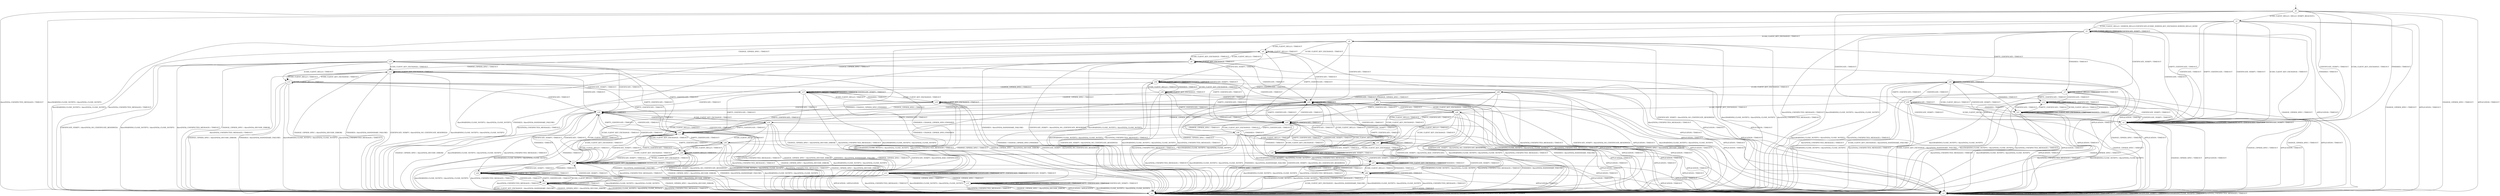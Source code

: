 digraph h4 {
s0 [label="s0"];
s1 [label="s1"];
s2 [label="s2"];
s3 [label="s3"];
s4 [label="s4"];
s5 [label="s5"];
s6 [label="s6"];
s7 [label="s7"];
s24 [label="s24"];
s8 [label="s8"];
s9 [label="s9"];
s10 [label="s10"];
s11 [label="s11"];
s12 [label="s12"];
s25 [label="s25"];
s28 [label="s28"];
s33 [label="s33"];
s35 [label="s35"];
s13 [label="s13"];
s14 [label="s14"];
s15 [label="s15"];
s16 [label="s16"];
s21 [label="s21"];
s26 [label="s26"];
s29 [label="s29"];
s31 [label="s31"];
s32 [label="s32"];
s34 [label="s34"];
s36 [label="s36"];
s37 [label="s37"];
s38 [label="s38"];
s17 [label="s17"];
s18 [label="s18"];
s22 [label="s22"];
s27 [label="s27"];
s30 [label="s30"];
s39 [label="s39"];
s40 [label="s40"];
s19 [label="s19"];
s20 [label="s20"];
s23 [label="s23"];
s0 -> s1 [label="ECDH_CLIENT_HELLO / HELLO_VERIFY_REQUEST+"];
s0 -> s2 [label="ECDH_CLIENT_KEY_EXCHANGE / TIMEOUT"];
s0 -> s3 [label="CHANGE_CIPHER_SPEC / TIMEOUT"];
s0 -> s2 [label="FINISHED / TIMEOUT"];
s0 -> s3 [label="APPLICATION / TIMEOUT"];
s0 -> s2 [label="CERTIFICATE / TIMEOUT"];
s0 -> s2 [label="EMPTY_CERTIFICATE / TIMEOUT"];
s0 -> s2 [label="CERTIFICATE_VERIFY / TIMEOUT"];
s0 -> s4 [label="Alert(WARNING,CLOSE_NOTIFY) / Alert(FATAL,CLOSE_NOTIFY)"];
s0 -> s4 [label="Alert(FATAL,UNEXPECTED_MESSAGE) / TIMEOUT"];
s1 -> s5 [label="ECDH_CLIENT_HELLO / SERVER_HELLO,CERTIFICATE,ECDHE_SERVER_KEY_EXCHANGE,SERVER_HELLO_DONE"];
s1 -> s2 [label="ECDH_CLIENT_KEY_EXCHANGE / TIMEOUT"];
s1 -> s3 [label="CHANGE_CIPHER_SPEC / TIMEOUT"];
s1 -> s2 [label="FINISHED / TIMEOUT"];
s1 -> s3 [label="APPLICATION / TIMEOUT"];
s1 -> s2 [label="CERTIFICATE / TIMEOUT"];
s1 -> s2 [label="EMPTY_CERTIFICATE / TIMEOUT"];
s1 -> s2 [label="CERTIFICATE_VERIFY / TIMEOUT"];
s1 -> s4 [label="Alert(WARNING,CLOSE_NOTIFY) / Alert(FATAL,CLOSE_NOTIFY)"];
s1 -> s4 [label="Alert(FATAL,UNEXPECTED_MESSAGE) / TIMEOUT"];
s2 -> s2 [label="ECDH_CLIENT_HELLO / TIMEOUT"];
s2 -> s2 [label="ECDH_CLIENT_KEY_EXCHANGE / TIMEOUT"];
s2 -> s3 [label="CHANGE_CIPHER_SPEC / TIMEOUT"];
s2 -> s2 [label="FINISHED / TIMEOUT"];
s2 -> s3 [label="APPLICATION / TIMEOUT"];
s2 -> s2 [label="CERTIFICATE / TIMEOUT"];
s2 -> s2 [label="EMPTY_CERTIFICATE / TIMEOUT"];
s2 -> s2 [label="CERTIFICATE_VERIFY / TIMEOUT"];
s2 -> s4 [label="Alert(WARNING,CLOSE_NOTIFY) / Alert(FATAL,CLOSE_NOTIFY)"];
s2 -> s4 [label="Alert(FATAL,UNEXPECTED_MESSAGE) / TIMEOUT"];
s3 -> s3 [label="ECDH_CLIENT_HELLO / TIMEOUT"];
s3 -> s3 [label="ECDH_CLIENT_KEY_EXCHANGE / TIMEOUT"];
s3 -> s3 [label="CHANGE_CIPHER_SPEC / TIMEOUT"];
s3 -> s3 [label="FINISHED / TIMEOUT"];
s3 -> s3 [label="APPLICATION / TIMEOUT"];
s3 -> s3 [label="CERTIFICATE / TIMEOUT"];
s3 -> s3 [label="EMPTY_CERTIFICATE / TIMEOUT"];
s3 -> s3 [label="CERTIFICATE_VERIFY / TIMEOUT"];
s3 -> s3 [label="Alert(WARNING,CLOSE_NOTIFY) / TIMEOUT"];
s3 -> s3 [label="Alert(FATAL,UNEXPECTED_MESSAGE) / TIMEOUT"];
s4 -> s4 [label="ECDH_CLIENT_HELLO / SOCKET_CLOSED"];
s4 -> s4 [label="ECDH_CLIENT_KEY_EXCHANGE / SOCKET_CLOSED"];
s4 -> s4 [label="CHANGE_CIPHER_SPEC / SOCKET_CLOSED"];
s4 -> s4 [label="FINISHED / SOCKET_CLOSED"];
s4 -> s4 [label="APPLICATION / SOCKET_CLOSED"];
s4 -> s4 [label="CERTIFICATE / SOCKET_CLOSED"];
s4 -> s4 [label="EMPTY_CERTIFICATE / SOCKET_CLOSED"];
s4 -> s4 [label="CERTIFICATE_VERIFY / SOCKET_CLOSED"];
s4 -> s4 [label="Alert(WARNING,CLOSE_NOTIFY) / SOCKET_CLOSED"];
s4 -> s4 [label="Alert(FATAL,UNEXPECTED_MESSAGE) / SOCKET_CLOSED"];
s5 -> s5 [label="ECDH_CLIENT_HELLO / TIMEOUT"];
s5 -> s6 [label="ECDH_CLIENT_KEY_EXCHANGE / TIMEOUT"];
s5 -> s3 [label="CHANGE_CIPHER_SPEC / TIMEOUT"];
s5 -> s7 [label="FINISHED / TIMEOUT"];
s5 -> s3 [label="APPLICATION / TIMEOUT"];
s5 -> s2 [label="CERTIFICATE / TIMEOUT"];
s5 -> s24 [label="EMPTY_CERTIFICATE / TIMEOUT"];
s5 -> s5 [label="CERTIFICATE_VERIFY / TIMEOUT"];
s5 -> s4 [label="Alert(WARNING,CLOSE_NOTIFY) / Alert(FATAL,CLOSE_NOTIFY)"];
s5 -> s4 [label="Alert(FATAL,UNEXPECTED_MESSAGE) / TIMEOUT"];
s6 -> s8 [label="ECDH_CLIENT_HELLO / TIMEOUT"];
s6 -> s9 [label="ECDH_CLIENT_KEY_EXCHANGE / TIMEOUT"];
s6 -> s10 [label="CHANGE_CIPHER_SPEC / TIMEOUT"];
s6 -> s11 [label="FINISHED / CHANGE_CIPHER_SPEC,FINISHED"];
s6 -> s3 [label="APPLICATION / TIMEOUT"];
s6 -> s25 [label="CERTIFICATE / TIMEOUT"];
s6 -> s33 [label="EMPTY_CERTIFICATE / TIMEOUT"];
s6 -> s4 [label="CERTIFICATE_VERIFY / Alert(FATAL,NO_CERTIFICATE_RESERVED)"];
s6 -> s4 [label="Alert(WARNING,CLOSE_NOTIFY) / Alert(FATAL,CLOSE_NOTIFY)"];
s6 -> s4 [label="Alert(FATAL,UNEXPECTED_MESSAGE) / TIMEOUT"];
s7 -> s7 [label="ECDH_CLIENT_HELLO / TIMEOUT"];
s7 -> s4 [label="ECDH_CLIENT_KEY_EXCHANGE / Alert(FATAL,HANDSHAKE_FAILURE)"];
s7 -> s3 [label="CHANGE_CIPHER_SPEC / TIMEOUT"];
s7 -> s7 [label="FINISHED / TIMEOUT"];
s7 -> s3 [label="APPLICATION / TIMEOUT"];
s7 -> s12 [label="CERTIFICATE / TIMEOUT"];
s7 -> s12 [label="EMPTY_CERTIFICATE / TIMEOUT"];
s7 -> s5 [label="CERTIFICATE_VERIFY / TIMEOUT"];
s7 -> s4 [label="Alert(WARNING,CLOSE_NOTIFY) / Alert(FATAL,CLOSE_NOTIFY)"];
s7 -> s4 [label="Alert(FATAL,UNEXPECTED_MESSAGE) / TIMEOUT"];
s24 -> s2 [label="ECDH_CLIENT_HELLO / TIMEOUT"];
s24 -> s28 [label="ECDH_CLIENT_KEY_EXCHANGE / TIMEOUT"];
s24 -> s3 [label="CHANGE_CIPHER_SPEC / TIMEOUT"];
s24 -> s21 [label="FINISHED / TIMEOUT"];
s24 -> s3 [label="APPLICATION / TIMEOUT"];
s24 -> s35 [label="CERTIFICATE / TIMEOUT"];
s24 -> s24 [label="EMPTY_CERTIFICATE / TIMEOUT"];
s24 -> s2 [label="CERTIFICATE_VERIFY / TIMEOUT"];
s24 -> s4 [label="Alert(WARNING,CLOSE_NOTIFY) / Alert(FATAL,CLOSE_NOTIFY)"];
s24 -> s4 [label="Alert(FATAL,UNEXPECTED_MESSAGE) / TIMEOUT"];
s8 -> s8 [label="ECDH_CLIENT_HELLO / TIMEOUT"];
s8 -> s9 [label="ECDH_CLIENT_KEY_EXCHANGE / TIMEOUT"];
s8 -> s13 [label="CHANGE_CIPHER_SPEC / TIMEOUT"];
s8 -> s4 [label="FINISHED / Alert(FATAL,HANDSHAKE_FAILURE)"];
s8 -> s3 [label="APPLICATION / TIMEOUT"];
s8 -> s25 [label="CERTIFICATE / TIMEOUT"];
s8 -> s33 [label="EMPTY_CERTIFICATE / TIMEOUT"];
s8 -> s34 [label="CERTIFICATE_VERIFY / TIMEOUT"];
s8 -> s4 [label="Alert(WARNING,CLOSE_NOTIFY) / Alert(FATAL,CLOSE_NOTIFY)"];
s8 -> s4 [label="Alert(FATAL,UNEXPECTED_MESSAGE) / TIMEOUT"];
s9 -> s8 [label="ECDH_CLIENT_HELLO / TIMEOUT"];
s9 -> s9 [label="ECDH_CLIENT_KEY_EXCHANGE / TIMEOUT"];
s9 -> s14 [label="CHANGE_CIPHER_SPEC / TIMEOUT"];
s9 -> s4 [label="FINISHED / Alert(FATAL,HANDSHAKE_FAILURE)"];
s9 -> s3 [label="APPLICATION / TIMEOUT"];
s9 -> s25 [label="CERTIFICATE / TIMEOUT"];
s9 -> s33 [label="EMPTY_CERTIFICATE / TIMEOUT"];
s9 -> s4 [label="CERTIFICATE_VERIFY / Alert(FATAL,NO_CERTIFICATE_RESERVED)"];
s9 -> s4 [label="Alert(WARNING,CLOSE_NOTIFY) / Alert(FATAL,CLOSE_NOTIFY)"];
s9 -> s4 [label="Alert(FATAL,UNEXPECTED_MESSAGE) / TIMEOUT"];
s10 -> s13 [label="ECDH_CLIENT_HELLO / TIMEOUT"];
s10 -> s14 [label="ECDH_CLIENT_KEY_EXCHANGE / TIMEOUT"];
s10 -> s4 [label="CHANGE_CIPHER_SPEC / Alert(FATAL,DECODE_ERROR)"];
s10 -> s15 [label="FINISHED / CHANGE_CIPHER_SPEC,FINISHED"];
s10 -> s3 [label="APPLICATION / TIMEOUT"];
s10 -> s16 [label="CERTIFICATE / TIMEOUT"];
s10 -> s26 [label="EMPTY_CERTIFICATE / TIMEOUT"];
s10 -> s4 [label="CERTIFICATE_VERIFY / Alert(FATAL,NO_CERTIFICATE_RESERVED)"];
s10 -> s4 [label="Alert(WARNING,CLOSE_NOTIFY) / Alert(FATAL,CLOSE_NOTIFY)"];
s10 -> s4 [label="Alert(FATAL,UNEXPECTED_MESSAGE) / TIMEOUT"];
s11 -> s11 [label="ECDH_CLIENT_HELLO / TIMEOUT"];
s11 -> s11 [label="ECDH_CLIENT_KEY_EXCHANGE / TIMEOUT"];
s11 -> s15 [label="CHANGE_CIPHER_SPEC / TIMEOUT"];
s11 -> s11 [label="FINISHED / TIMEOUT"];
s11 -> s4 [label="APPLICATION / APPLICATION"];
s11 -> s11 [label="CERTIFICATE / TIMEOUT"];
s11 -> s11 [label="EMPTY_CERTIFICATE / TIMEOUT"];
s11 -> s11 [label="CERTIFICATE_VERIFY / TIMEOUT"];
s11 -> s4 [label="Alert(WARNING,CLOSE_NOTIFY) / Alert(FATAL,CLOSE_NOTIFY)"];
s11 -> s4 [label="Alert(FATAL,UNEXPECTED_MESSAGE) / TIMEOUT"];
s12 -> s21 [label="ECDH_CLIENT_HELLO / TIMEOUT"];
s12 -> s4 [label="ECDH_CLIENT_KEY_EXCHANGE / Alert(FATAL,HANDSHAKE_FAILURE)"];
s12 -> s3 [label="CHANGE_CIPHER_SPEC / TIMEOUT"];
s12 -> s21 [label="FINISHED / TIMEOUT"];
s12 -> s3 [label="APPLICATION / TIMEOUT"];
s12 -> s12 [label="CERTIFICATE / TIMEOUT"];
s12 -> s12 [label="EMPTY_CERTIFICATE / TIMEOUT"];
s12 -> s2 [label="CERTIFICATE_VERIFY / TIMEOUT"];
s12 -> s4 [label="Alert(WARNING,CLOSE_NOTIFY) / Alert(FATAL,CLOSE_NOTIFY)"];
s12 -> s4 [label="Alert(FATAL,UNEXPECTED_MESSAGE) / TIMEOUT"];
s25 -> s36 [label="ECDH_CLIENT_HELLO / TIMEOUT"];
s25 -> s29 [label="ECDH_CLIENT_KEY_EXCHANGE / TIMEOUT"];
s25 -> s16 [label="CHANGE_CIPHER_SPEC / TIMEOUT"];
s25 -> s37 [label="FINISHED / TIMEOUT"];
s25 -> s3 [label="APPLICATION / TIMEOUT"];
s25 -> s25 [label="CERTIFICATE / TIMEOUT"];
s25 -> s33 [label="EMPTY_CERTIFICATE / TIMEOUT"];
s25 -> s36 [label="CERTIFICATE_VERIFY / TIMEOUT"];
s25 -> s4 [label="Alert(WARNING,CLOSE_NOTIFY) / Alert(FATAL,CLOSE_NOTIFY)"];
s25 -> s4 [label="Alert(FATAL,UNEXPECTED_MESSAGE) / TIMEOUT"];
s28 -> s31 [label="ECDH_CLIENT_HELLO / TIMEOUT"];
s28 -> s36 [label="ECDH_CLIENT_KEY_EXCHANGE / TIMEOUT"];
s28 -> s32 [label="CHANGE_CIPHER_SPEC / TIMEOUT"];
s28 -> s11 [label="FINISHED / CHANGE_CIPHER_SPEC,FINISHED"];
s28 -> s3 [label="APPLICATION / TIMEOUT"];
s28 -> s25 [label="CERTIFICATE / TIMEOUT"];
s28 -> s33 [label="EMPTY_CERTIFICATE / TIMEOUT"];
s28 -> s4 [label="CERTIFICATE_VERIFY / Alert(FATAL,NO_CERTIFICATE_RESERVED)"];
s28 -> s4 [label="Alert(WARNING,CLOSE_NOTIFY) / Alert(FATAL,CLOSE_NOTIFY)"];
s28 -> s4 [label="Alert(FATAL,UNEXPECTED_MESSAGE) / TIMEOUT"];
s33 -> s36 [label="ECDH_CLIENT_HELLO / TIMEOUT"];
s33 -> s38 [label="ECDH_CLIENT_KEY_EXCHANGE / TIMEOUT"];
s33 -> s26 [label="CHANGE_CIPHER_SPEC / TIMEOUT"];
s33 -> s37 [label="FINISHED / TIMEOUT"];
s33 -> s3 [label="APPLICATION / TIMEOUT"];
s33 -> s25 [label="CERTIFICATE / TIMEOUT"];
s33 -> s33 [label="EMPTY_CERTIFICATE / TIMEOUT"];
s33 -> s36 [label="CERTIFICATE_VERIFY / TIMEOUT"];
s33 -> s4 [label="Alert(WARNING,CLOSE_NOTIFY) / Alert(FATAL,CLOSE_NOTIFY)"];
s33 -> s4 [label="Alert(FATAL,UNEXPECTED_MESSAGE) / TIMEOUT"];
s35 -> s2 [label="ECDH_CLIENT_HELLO / TIMEOUT"];
s35 -> s29 [label="ECDH_CLIENT_KEY_EXCHANGE / TIMEOUT"];
s35 -> s3 [label="CHANGE_CIPHER_SPEC / TIMEOUT"];
s35 -> s21 [label="FINISHED / TIMEOUT"];
s35 -> s3 [label="APPLICATION / TIMEOUT"];
s35 -> s35 [label="CERTIFICATE / TIMEOUT"];
s35 -> s24 [label="EMPTY_CERTIFICATE / TIMEOUT"];
s35 -> s2 [label="CERTIFICATE_VERIFY / TIMEOUT"];
s35 -> s4 [label="Alert(WARNING,CLOSE_NOTIFY) / Alert(FATAL,CLOSE_NOTIFY)"];
s35 -> s4 [label="Alert(FATAL,UNEXPECTED_MESSAGE) / TIMEOUT"];
s13 -> s13 [label="ECDH_CLIENT_HELLO / TIMEOUT"];
s13 -> s14 [label="ECDH_CLIENT_KEY_EXCHANGE / TIMEOUT"];
s13 -> s4 [label="CHANGE_CIPHER_SPEC / Alert(FATAL,DECODE_ERROR)"];
s13 -> s4 [label="FINISHED / Alert(FATAL,HANDSHAKE_FAILURE)"];
s13 -> s3 [label="APPLICATION / TIMEOUT"];
s13 -> s16 [label="CERTIFICATE / TIMEOUT"];
s13 -> s26 [label="EMPTY_CERTIFICATE / TIMEOUT"];
s13 -> s17 [label="CERTIFICATE_VERIFY / TIMEOUT"];
s13 -> s4 [label="Alert(WARNING,CLOSE_NOTIFY) / Alert(FATAL,CLOSE_NOTIFY)"];
s13 -> s4 [label="Alert(FATAL,UNEXPECTED_MESSAGE) / TIMEOUT"];
s14 -> s13 [label="ECDH_CLIENT_HELLO / TIMEOUT"];
s14 -> s14 [label="ECDH_CLIENT_KEY_EXCHANGE / TIMEOUT"];
s14 -> s4 [label="CHANGE_CIPHER_SPEC / Alert(FATAL,DECODE_ERROR)"];
s14 -> s4 [label="FINISHED / Alert(FATAL,HANDSHAKE_FAILURE)"];
s14 -> s3 [label="APPLICATION / TIMEOUT"];
s14 -> s16 [label="CERTIFICATE / TIMEOUT"];
s14 -> s26 [label="EMPTY_CERTIFICATE / TIMEOUT"];
s14 -> s4 [label="CERTIFICATE_VERIFY / Alert(FATAL,NO_CERTIFICATE_RESERVED)"];
s14 -> s4 [label="Alert(WARNING,CLOSE_NOTIFY) / Alert(FATAL,CLOSE_NOTIFY)"];
s14 -> s4 [label="Alert(FATAL,UNEXPECTED_MESSAGE) / TIMEOUT"];
s15 -> s15 [label="ECDH_CLIENT_HELLO / TIMEOUT"];
s15 -> s15 [label="ECDH_CLIENT_KEY_EXCHANGE / TIMEOUT"];
s15 -> s4 [label="CHANGE_CIPHER_SPEC / Alert(FATAL,DECODE_ERROR)"];
s15 -> s15 [label="FINISHED / TIMEOUT"];
s15 -> s4 [label="APPLICATION / APPLICATION"];
s15 -> s15 [label="CERTIFICATE / TIMEOUT"];
s15 -> s15 [label="EMPTY_CERTIFICATE / TIMEOUT"];
s15 -> s15 [label="CERTIFICATE_VERIFY / TIMEOUT"];
s15 -> s4 [label="Alert(WARNING,CLOSE_NOTIFY) / Alert(FATAL,CLOSE_NOTIFY)"];
s15 -> s4 [label="Alert(FATAL,UNEXPECTED_MESSAGE) / TIMEOUT"];
s16 -> s27 [label="ECDH_CLIENT_HELLO / TIMEOUT"];
s16 -> s18 [label="ECDH_CLIENT_KEY_EXCHANGE / TIMEOUT"];
s16 -> s4 [label="CHANGE_CIPHER_SPEC / Alert(FATAL,DECODE_ERROR)"];
s16 -> s22 [label="FINISHED / TIMEOUT"];
s16 -> s3 [label="APPLICATION / TIMEOUT"];
s16 -> s16 [label="CERTIFICATE / TIMEOUT"];
s16 -> s26 [label="EMPTY_CERTIFICATE / TIMEOUT"];
s16 -> s27 [label="CERTIFICATE_VERIFY / TIMEOUT"];
s16 -> s4 [label="Alert(WARNING,CLOSE_NOTIFY) / Alert(FATAL,CLOSE_NOTIFY)"];
s16 -> s4 [label="Alert(FATAL,UNEXPECTED_MESSAGE) / TIMEOUT"];
s21 -> s21 [label="ECDH_CLIENT_HELLO / TIMEOUT"];
s21 -> s21 [label="ECDH_CLIENT_KEY_EXCHANGE / TIMEOUT"];
s21 -> s3 [label="CHANGE_CIPHER_SPEC / TIMEOUT"];
s21 -> s21 [label="FINISHED / TIMEOUT"];
s21 -> s3 [label="APPLICATION / TIMEOUT"];
s21 -> s12 [label="CERTIFICATE / TIMEOUT"];
s21 -> s12 [label="EMPTY_CERTIFICATE / TIMEOUT"];
s21 -> s2 [label="CERTIFICATE_VERIFY / TIMEOUT"];
s21 -> s4 [label="Alert(WARNING,CLOSE_NOTIFY) / Alert(FATAL,CLOSE_NOTIFY)"];
s21 -> s4 [label="Alert(FATAL,UNEXPECTED_MESSAGE) / TIMEOUT"];
s26 -> s27 [label="ECDH_CLIENT_HELLO / TIMEOUT"];
s26 -> s30 [label="ECDH_CLIENT_KEY_EXCHANGE / TIMEOUT"];
s26 -> s4 [label="CHANGE_CIPHER_SPEC / Alert(FATAL,DECODE_ERROR)"];
s26 -> s22 [label="FINISHED / TIMEOUT"];
s26 -> s3 [label="APPLICATION / TIMEOUT"];
s26 -> s16 [label="CERTIFICATE / TIMEOUT"];
s26 -> s26 [label="EMPTY_CERTIFICATE / TIMEOUT"];
s26 -> s27 [label="CERTIFICATE_VERIFY / TIMEOUT"];
s26 -> s4 [label="Alert(WARNING,CLOSE_NOTIFY) / Alert(FATAL,CLOSE_NOTIFY)"];
s26 -> s4 [label="Alert(FATAL,UNEXPECTED_MESSAGE) / TIMEOUT"];
s29 -> s31 [label="ECDH_CLIENT_HELLO / TIMEOUT"];
s29 -> s36 [label="ECDH_CLIENT_KEY_EXCHANGE / TIMEOUT"];
s29 -> s18 [label="CHANGE_CIPHER_SPEC / TIMEOUT"];
s29 -> s4 [label="FINISHED / Alert(FATAL,HANDSHAKE_FAILURE)"];
s29 -> s3 [label="APPLICATION / TIMEOUT"];
s29 -> s25 [label="CERTIFICATE / TIMEOUT"];
s29 -> s33 [label="EMPTY_CERTIFICATE / TIMEOUT"];
s29 -> s4 [label="CERTIFICATE_VERIFY / Alert(FATAL,BAD_CERTIFICATE)"];
s29 -> s4 [label="Alert(WARNING,CLOSE_NOTIFY) / Alert(FATAL,CLOSE_NOTIFY)"];
s29 -> s4 [label="Alert(FATAL,UNEXPECTED_MESSAGE) / TIMEOUT"];
s31 -> s31 [label="ECDH_CLIENT_HELLO / TIMEOUT"];
s31 -> s36 [label="ECDH_CLIENT_KEY_EXCHANGE / TIMEOUT"];
s31 -> s20 [label="CHANGE_CIPHER_SPEC / TIMEOUT"];
s31 -> s4 [label="FINISHED / Alert(FATAL,HANDSHAKE_FAILURE)"];
s31 -> s3 [label="APPLICATION / TIMEOUT"];
s31 -> s25 [label="CERTIFICATE / TIMEOUT"];
s31 -> s33 [label="EMPTY_CERTIFICATE / TIMEOUT"];
s31 -> s36 [label="CERTIFICATE_VERIFY / TIMEOUT"];
s31 -> s4 [label="Alert(WARNING,CLOSE_NOTIFY) / Alert(FATAL,CLOSE_NOTIFY)"];
s31 -> s4 [label="Alert(FATAL,UNEXPECTED_MESSAGE) / TIMEOUT"];
s32 -> s20 [label="ECDH_CLIENT_HELLO / TIMEOUT"];
s32 -> s27 [label="ECDH_CLIENT_KEY_EXCHANGE / TIMEOUT"];
s32 -> s4 [label="CHANGE_CIPHER_SPEC / Alert(FATAL,DECODE_ERROR)"];
s32 -> s15 [label="FINISHED / CHANGE_CIPHER_SPEC,FINISHED"];
s32 -> s3 [label="APPLICATION / TIMEOUT"];
s32 -> s16 [label="CERTIFICATE / TIMEOUT"];
s32 -> s26 [label="EMPTY_CERTIFICATE / TIMEOUT"];
s32 -> s4 [label="CERTIFICATE_VERIFY / Alert(FATAL,NO_CERTIFICATE_RESERVED)"];
s32 -> s4 [label="Alert(WARNING,CLOSE_NOTIFY) / Alert(FATAL,CLOSE_NOTIFY)"];
s32 -> s4 [label="Alert(FATAL,UNEXPECTED_MESSAGE) / TIMEOUT"];
s34 -> s34 [label="ECDH_CLIENT_HELLO / TIMEOUT"];
s34 -> s39 [label="ECDH_CLIENT_KEY_EXCHANGE / TIMEOUT"];
s34 -> s17 [label="CHANGE_CIPHER_SPEC / TIMEOUT"];
s34 -> s34 [label="FINISHED / TIMEOUT"];
s34 -> s3 [label="APPLICATION / TIMEOUT"];
s34 -> s25 [label="CERTIFICATE / TIMEOUT"];
s34 -> s33 [label="EMPTY_CERTIFICATE / TIMEOUT"];
s34 -> s34 [label="CERTIFICATE_VERIFY / TIMEOUT"];
s34 -> s4 [label="Alert(WARNING,CLOSE_NOTIFY) / Alert(FATAL,CLOSE_NOTIFY)"];
s34 -> s4 [label="Alert(FATAL,UNEXPECTED_MESSAGE) / TIMEOUT"];
s36 -> s36 [label="ECDH_CLIENT_HELLO / TIMEOUT"];
s36 -> s36 [label="ECDH_CLIENT_KEY_EXCHANGE / TIMEOUT"];
s36 -> s27 [label="CHANGE_CIPHER_SPEC / TIMEOUT"];
s36 -> s37 [label="FINISHED / TIMEOUT"];
s36 -> s3 [label="APPLICATION / TIMEOUT"];
s36 -> s25 [label="CERTIFICATE / TIMEOUT"];
s36 -> s33 [label="EMPTY_CERTIFICATE / TIMEOUT"];
s36 -> s36 [label="CERTIFICATE_VERIFY / TIMEOUT"];
s36 -> s4 [label="Alert(WARNING,CLOSE_NOTIFY) / Alert(FATAL,CLOSE_NOTIFY)"];
s36 -> s4 [label="Alert(FATAL,UNEXPECTED_MESSAGE) / TIMEOUT"];
s37 -> s37 [label="ECDH_CLIENT_HELLO / TIMEOUT"];
s37 -> s37 [label="ECDH_CLIENT_KEY_EXCHANGE / TIMEOUT"];
s37 -> s22 [label="CHANGE_CIPHER_SPEC / TIMEOUT"];
s37 -> s37 [label="FINISHED / TIMEOUT"];
s37 -> s3 [label="APPLICATION / TIMEOUT"];
s37 -> s40 [label="CERTIFICATE / TIMEOUT"];
s37 -> s40 [label="EMPTY_CERTIFICATE / TIMEOUT"];
s37 -> s36 [label="CERTIFICATE_VERIFY / TIMEOUT"];
s37 -> s4 [label="Alert(WARNING,CLOSE_NOTIFY) / Alert(FATAL,CLOSE_NOTIFY)"];
s37 -> s4 [label="Alert(FATAL,UNEXPECTED_MESSAGE) / TIMEOUT"];
s38 -> s31 [label="ECDH_CLIENT_HELLO / TIMEOUT"];
s38 -> s36 [label="ECDH_CLIENT_KEY_EXCHANGE / TIMEOUT"];
s38 -> s30 [label="CHANGE_CIPHER_SPEC / TIMEOUT"];
s38 -> s4 [label="FINISHED / Alert(FATAL,HANDSHAKE_FAILURE)"];
s38 -> s3 [label="APPLICATION / TIMEOUT"];
s38 -> s25 [label="CERTIFICATE / TIMEOUT"];
s38 -> s33 [label="EMPTY_CERTIFICATE / TIMEOUT"];
s38 -> s4 [label="CERTIFICATE_VERIFY / Alert(FATAL,NO_CERTIFICATE_RESERVED)"];
s38 -> s4 [label="Alert(WARNING,CLOSE_NOTIFY) / Alert(FATAL,CLOSE_NOTIFY)"];
s38 -> s4 [label="Alert(FATAL,UNEXPECTED_MESSAGE) / TIMEOUT"];
s17 -> s17 [label="ECDH_CLIENT_HELLO / TIMEOUT"];
s17 -> s19 [label="ECDH_CLIENT_KEY_EXCHANGE / TIMEOUT"];
s17 -> s4 [label="CHANGE_CIPHER_SPEC / Alert(FATAL,DECODE_ERROR)"];
s17 -> s17 [label="FINISHED / TIMEOUT"];
s17 -> s3 [label="APPLICATION / TIMEOUT"];
s17 -> s16 [label="CERTIFICATE / TIMEOUT"];
s17 -> s26 [label="EMPTY_CERTIFICATE / TIMEOUT"];
s17 -> s17 [label="CERTIFICATE_VERIFY / TIMEOUT"];
s17 -> s4 [label="Alert(WARNING,CLOSE_NOTIFY) / Alert(FATAL,CLOSE_NOTIFY)"];
s17 -> s4 [label="Alert(FATAL,UNEXPECTED_MESSAGE) / TIMEOUT"];
s18 -> s20 [label="ECDH_CLIENT_HELLO / TIMEOUT"];
s18 -> s27 [label="ECDH_CLIENT_KEY_EXCHANGE / TIMEOUT"];
s18 -> s4 [label="CHANGE_CIPHER_SPEC / Alert(FATAL,DECODE_ERROR)"];
s18 -> s4 [label="FINISHED / Alert(FATAL,HANDSHAKE_FAILURE)"];
s18 -> s3 [label="APPLICATION / TIMEOUT"];
s18 -> s16 [label="CERTIFICATE / TIMEOUT"];
s18 -> s26 [label="EMPTY_CERTIFICATE / TIMEOUT"];
s18 -> s4 [label="CERTIFICATE_VERIFY / Alert(FATAL,BAD_CERTIFICATE)"];
s18 -> s4 [label="Alert(WARNING,CLOSE_NOTIFY) / Alert(FATAL,CLOSE_NOTIFY)"];
s18 -> s4 [label="Alert(FATAL,UNEXPECTED_MESSAGE) / TIMEOUT"];
s22 -> s22 [label="ECDH_CLIENT_HELLO / TIMEOUT"];
s22 -> s22 [label="ECDH_CLIENT_KEY_EXCHANGE / TIMEOUT"];
s22 -> s4 [label="CHANGE_CIPHER_SPEC / Alert(FATAL,DECODE_ERROR)"];
s22 -> s22 [label="FINISHED / TIMEOUT"];
s22 -> s3 [label="APPLICATION / TIMEOUT"];
s22 -> s23 [label="CERTIFICATE / TIMEOUT"];
s22 -> s23 [label="EMPTY_CERTIFICATE / TIMEOUT"];
s22 -> s27 [label="CERTIFICATE_VERIFY / TIMEOUT"];
s22 -> s4 [label="Alert(WARNING,CLOSE_NOTIFY) / Alert(FATAL,CLOSE_NOTIFY)"];
s22 -> s4 [label="Alert(FATAL,UNEXPECTED_MESSAGE) / TIMEOUT"];
s27 -> s27 [label="ECDH_CLIENT_HELLO / TIMEOUT"];
s27 -> s27 [label="ECDH_CLIENT_KEY_EXCHANGE / TIMEOUT"];
s27 -> s4 [label="CHANGE_CIPHER_SPEC / Alert(FATAL,DECODE_ERROR)"];
s27 -> s22 [label="FINISHED / TIMEOUT"];
s27 -> s3 [label="APPLICATION / TIMEOUT"];
s27 -> s16 [label="CERTIFICATE / TIMEOUT"];
s27 -> s26 [label="EMPTY_CERTIFICATE / TIMEOUT"];
s27 -> s27 [label="CERTIFICATE_VERIFY / TIMEOUT"];
s27 -> s4 [label="Alert(WARNING,CLOSE_NOTIFY) / Alert(FATAL,CLOSE_NOTIFY)"];
s27 -> s4 [label="Alert(FATAL,UNEXPECTED_MESSAGE) / TIMEOUT"];
s30 -> s20 [label="ECDH_CLIENT_HELLO / TIMEOUT"];
s30 -> s27 [label="ECDH_CLIENT_KEY_EXCHANGE / TIMEOUT"];
s30 -> s4 [label="CHANGE_CIPHER_SPEC / Alert(FATAL,DECODE_ERROR)"];
s30 -> s4 [label="FINISHED / Alert(FATAL,HANDSHAKE_FAILURE)"];
s30 -> s3 [label="APPLICATION / TIMEOUT"];
s30 -> s16 [label="CERTIFICATE / TIMEOUT"];
s30 -> s26 [label="EMPTY_CERTIFICATE / TIMEOUT"];
s30 -> s4 [label="CERTIFICATE_VERIFY / Alert(FATAL,NO_CERTIFICATE_RESERVED)"];
s30 -> s4 [label="Alert(WARNING,CLOSE_NOTIFY) / Alert(FATAL,CLOSE_NOTIFY)"];
s30 -> s4 [label="Alert(FATAL,UNEXPECTED_MESSAGE) / TIMEOUT"];
s39 -> s34 [label="ECDH_CLIENT_HELLO / TIMEOUT"];
s39 -> s39 [label="ECDH_CLIENT_KEY_EXCHANGE / TIMEOUT"];
s39 -> s19 [label="CHANGE_CIPHER_SPEC / TIMEOUT"];
s39 -> s34 [label="FINISHED / TIMEOUT"];
s39 -> s3 [label="APPLICATION / TIMEOUT"];
s39 -> s25 [label="CERTIFICATE / TIMEOUT"];
s39 -> s33 [label="EMPTY_CERTIFICATE / TIMEOUT"];
s39 -> s4 [label="CERTIFICATE_VERIFY / Alert(FATAL,NO_CERTIFICATE_RESERVED)"];
s39 -> s4 [label="Alert(WARNING,CLOSE_NOTIFY) / Alert(FATAL,CLOSE_NOTIFY)"];
s39 -> s4 [label="Alert(FATAL,UNEXPECTED_MESSAGE) / TIMEOUT"];
s40 -> s37 [label="ECDH_CLIENT_HELLO / TIMEOUT"];
s40 -> s4 [label="ECDH_CLIENT_KEY_EXCHANGE / Alert(FATAL,HANDSHAKE_FAILURE)"];
s40 -> s23 [label="CHANGE_CIPHER_SPEC / TIMEOUT"];
s40 -> s37 [label="FINISHED / TIMEOUT"];
s40 -> s3 [label="APPLICATION / TIMEOUT"];
s40 -> s40 [label="CERTIFICATE / TIMEOUT"];
s40 -> s40 [label="EMPTY_CERTIFICATE / TIMEOUT"];
s40 -> s36 [label="CERTIFICATE_VERIFY / TIMEOUT"];
s40 -> s4 [label="Alert(WARNING,CLOSE_NOTIFY) / Alert(FATAL,CLOSE_NOTIFY)"];
s40 -> s4 [label="Alert(FATAL,UNEXPECTED_MESSAGE) / TIMEOUT"];
s19 -> s17 [label="ECDH_CLIENT_HELLO / TIMEOUT"];
s19 -> s19 [label="ECDH_CLIENT_KEY_EXCHANGE / TIMEOUT"];
s19 -> s4 [label="CHANGE_CIPHER_SPEC / Alert(FATAL,DECODE_ERROR)"];
s19 -> s17 [label="FINISHED / TIMEOUT"];
s19 -> s3 [label="APPLICATION / TIMEOUT"];
s19 -> s16 [label="CERTIFICATE / TIMEOUT"];
s19 -> s26 [label="EMPTY_CERTIFICATE / TIMEOUT"];
s19 -> s4 [label="CERTIFICATE_VERIFY / Alert(FATAL,NO_CERTIFICATE_RESERVED)"];
s19 -> s4 [label="Alert(WARNING,CLOSE_NOTIFY) / Alert(FATAL,CLOSE_NOTIFY)"];
s19 -> s4 [label="Alert(FATAL,UNEXPECTED_MESSAGE) / TIMEOUT"];
s20 -> s20 [label="ECDH_CLIENT_HELLO / TIMEOUT"];
s20 -> s27 [label="ECDH_CLIENT_KEY_EXCHANGE / TIMEOUT"];
s20 -> s4 [label="CHANGE_CIPHER_SPEC / Alert(FATAL,DECODE_ERROR)"];
s20 -> s4 [label="FINISHED / Alert(FATAL,HANDSHAKE_FAILURE)"];
s20 -> s3 [label="APPLICATION / TIMEOUT"];
s20 -> s16 [label="CERTIFICATE / TIMEOUT"];
s20 -> s26 [label="EMPTY_CERTIFICATE / TIMEOUT"];
s20 -> s27 [label="CERTIFICATE_VERIFY / TIMEOUT"];
s20 -> s4 [label="Alert(WARNING,CLOSE_NOTIFY) / Alert(FATAL,CLOSE_NOTIFY)"];
s20 -> s4 [label="Alert(FATAL,UNEXPECTED_MESSAGE) / TIMEOUT"];
s23 -> s22 [label="ECDH_CLIENT_HELLO / TIMEOUT"];
s23 -> s4 [label="ECDH_CLIENT_KEY_EXCHANGE / Alert(FATAL,HANDSHAKE_FAILURE)"];
s23 -> s4 [label="CHANGE_CIPHER_SPEC / Alert(FATAL,DECODE_ERROR)"];
s23 -> s22 [label="FINISHED / TIMEOUT"];
s23 -> s3 [label="APPLICATION / TIMEOUT"];
s23 -> s23 [label="CERTIFICATE / TIMEOUT"];
s23 -> s23 [label="EMPTY_CERTIFICATE / TIMEOUT"];
s23 -> s27 [label="CERTIFICATE_VERIFY / TIMEOUT"];
s23 -> s4 [label="Alert(WARNING,CLOSE_NOTIFY) / Alert(FATAL,CLOSE_NOTIFY)"];
s23 -> s4 [label="Alert(FATAL,UNEXPECTED_MESSAGE) / TIMEOUT"];
__start0 [shape=none, label=""];
__start0 -> s0 [label=""];
}
